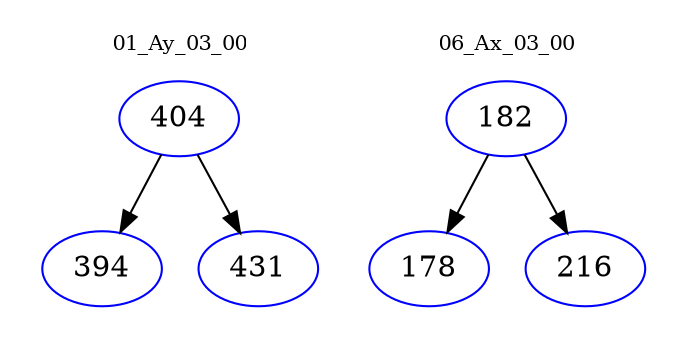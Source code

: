 digraph{
subgraph cluster_0 {
color = white
label = "01_Ay_03_00";
fontsize=10;
T0_404 [label="404", color="blue"]
T0_404 -> T0_394 [color="black"]
T0_394 [label="394", color="blue"]
T0_404 -> T0_431 [color="black"]
T0_431 [label="431", color="blue"]
}
subgraph cluster_1 {
color = white
label = "06_Ax_03_00";
fontsize=10;
T1_182 [label="182", color="blue"]
T1_182 -> T1_178 [color="black"]
T1_178 [label="178", color="blue"]
T1_182 -> T1_216 [color="black"]
T1_216 [label="216", color="blue"]
}
}
